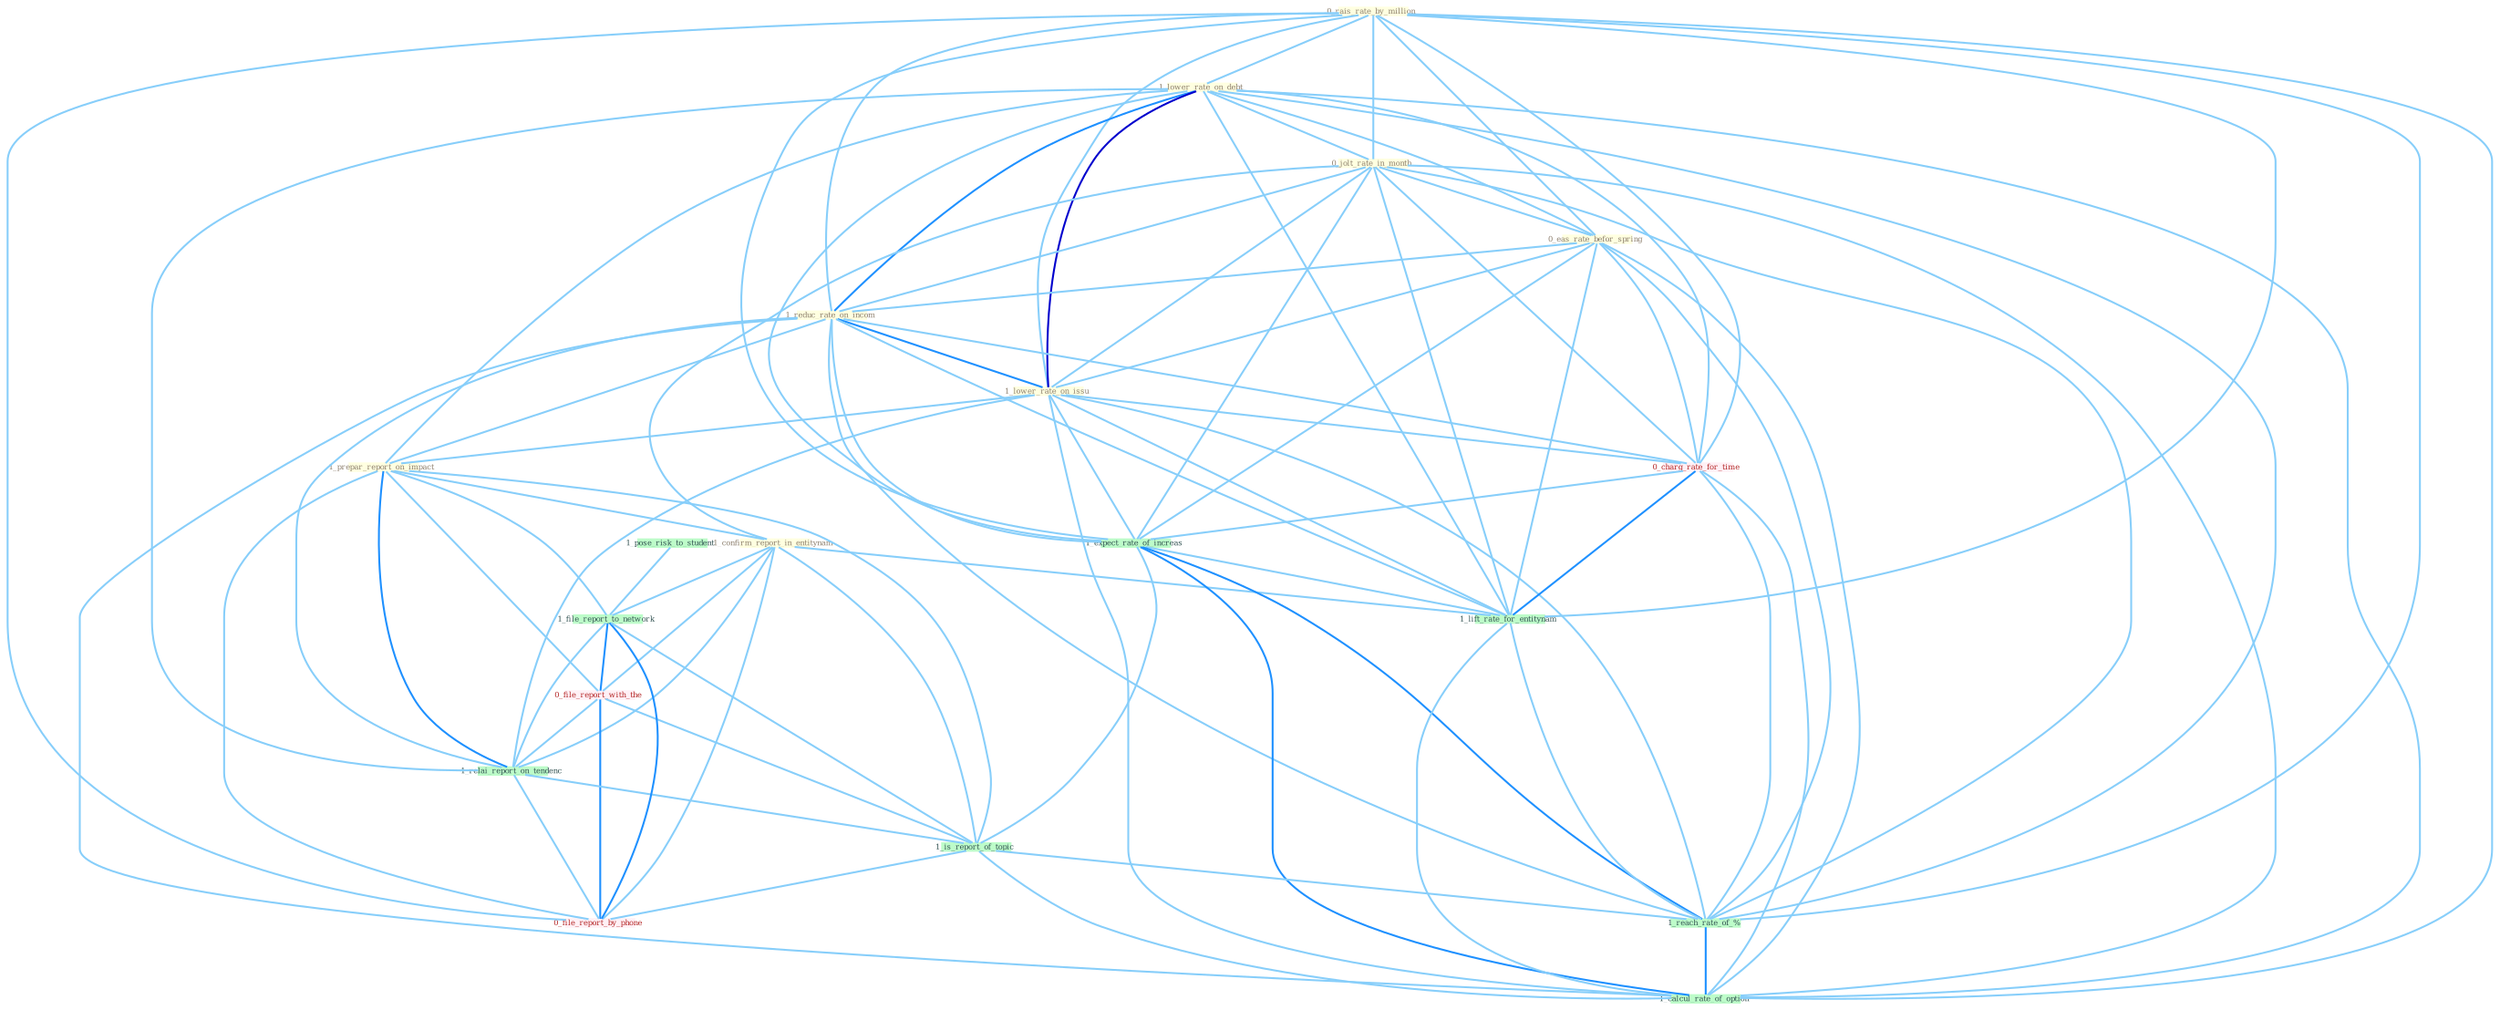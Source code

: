 Graph G{ 
    node
    [shape=polygon,style=filled,width=.5,height=.06,color="#BDFCC9",fixedsize=true,fontsize=4,
    fontcolor="#2f4f4f"];
    {node
    [color="#ffffe0", fontcolor="#8b7d6b"] "0_rais_rate_by_million " "1_lower_rate_on_debt " "0_jolt_rate_in_month " "0_eas_rate_befor_spring " "1_reduc_rate_on_incom " "1_lower_rate_on_issu " "1_prepar_report_on_impact " "1_confirm_report_in_entitynam "}
{node [color="#fff0f5", fontcolor="#b22222"] "0_file_report_with_the " "0_charg_rate_for_time " "0_file_report_by_phone "}
edge [color="#B0E2FF"];

	"0_rais_rate_by_million " -- "1_lower_rate_on_debt " [w="1", color="#87cefa" ];
	"0_rais_rate_by_million " -- "0_jolt_rate_in_month " [w="1", color="#87cefa" ];
	"0_rais_rate_by_million " -- "0_eas_rate_befor_spring " [w="1", color="#87cefa" ];
	"0_rais_rate_by_million " -- "1_reduc_rate_on_incom " [w="1", color="#87cefa" ];
	"0_rais_rate_by_million " -- "1_lower_rate_on_issu " [w="1", color="#87cefa" ];
	"0_rais_rate_by_million " -- "0_charg_rate_for_time " [w="1", color="#87cefa" ];
	"0_rais_rate_by_million " -- "1_expect_rate_of_increas " [w="1", color="#87cefa" ];
	"0_rais_rate_by_million " -- "1_lift_rate_for_entitynam " [w="1", color="#87cefa" ];
	"0_rais_rate_by_million " -- "1_reach_rate_of_% " [w="1", color="#87cefa" ];
	"0_rais_rate_by_million " -- "0_file_report_by_phone " [w="1", color="#87cefa" ];
	"0_rais_rate_by_million " -- "1_calcul_rate_of_option " [w="1", color="#87cefa" ];
	"1_lower_rate_on_debt " -- "0_jolt_rate_in_month " [w="1", color="#87cefa" ];
	"1_lower_rate_on_debt " -- "0_eas_rate_befor_spring " [w="1", color="#87cefa" ];
	"1_lower_rate_on_debt " -- "1_reduc_rate_on_incom " [w="2", color="#1e90ff" , len=0.8];
	"1_lower_rate_on_debt " -- "1_lower_rate_on_issu " [w="3", color="#0000cd" , len=0.6];
	"1_lower_rate_on_debt " -- "1_prepar_report_on_impact " [w="1", color="#87cefa" ];
	"1_lower_rate_on_debt " -- "0_charg_rate_for_time " [w="1", color="#87cefa" ];
	"1_lower_rate_on_debt " -- "1_expect_rate_of_increas " [w="1", color="#87cefa" ];
	"1_lower_rate_on_debt " -- "1_relai_report_on_tendenc " [w="1", color="#87cefa" ];
	"1_lower_rate_on_debt " -- "1_lift_rate_for_entitynam " [w="1", color="#87cefa" ];
	"1_lower_rate_on_debt " -- "1_reach_rate_of_% " [w="1", color="#87cefa" ];
	"1_lower_rate_on_debt " -- "1_calcul_rate_of_option " [w="1", color="#87cefa" ];
	"0_jolt_rate_in_month " -- "0_eas_rate_befor_spring " [w="1", color="#87cefa" ];
	"0_jolt_rate_in_month " -- "1_reduc_rate_on_incom " [w="1", color="#87cefa" ];
	"0_jolt_rate_in_month " -- "1_lower_rate_on_issu " [w="1", color="#87cefa" ];
	"0_jolt_rate_in_month " -- "1_confirm_report_in_entitynam " [w="1", color="#87cefa" ];
	"0_jolt_rate_in_month " -- "0_charg_rate_for_time " [w="1", color="#87cefa" ];
	"0_jolt_rate_in_month " -- "1_expect_rate_of_increas " [w="1", color="#87cefa" ];
	"0_jolt_rate_in_month " -- "1_lift_rate_for_entitynam " [w="1", color="#87cefa" ];
	"0_jolt_rate_in_month " -- "1_reach_rate_of_% " [w="1", color="#87cefa" ];
	"0_jolt_rate_in_month " -- "1_calcul_rate_of_option " [w="1", color="#87cefa" ];
	"0_eas_rate_befor_spring " -- "1_reduc_rate_on_incom " [w="1", color="#87cefa" ];
	"0_eas_rate_befor_spring " -- "1_lower_rate_on_issu " [w="1", color="#87cefa" ];
	"0_eas_rate_befor_spring " -- "0_charg_rate_for_time " [w="1", color="#87cefa" ];
	"0_eas_rate_befor_spring " -- "1_expect_rate_of_increas " [w="1", color="#87cefa" ];
	"0_eas_rate_befor_spring " -- "1_lift_rate_for_entitynam " [w="1", color="#87cefa" ];
	"0_eas_rate_befor_spring " -- "1_reach_rate_of_% " [w="1", color="#87cefa" ];
	"0_eas_rate_befor_spring " -- "1_calcul_rate_of_option " [w="1", color="#87cefa" ];
	"1_reduc_rate_on_incom " -- "1_lower_rate_on_issu " [w="2", color="#1e90ff" , len=0.8];
	"1_reduc_rate_on_incom " -- "1_prepar_report_on_impact " [w="1", color="#87cefa" ];
	"1_reduc_rate_on_incom " -- "0_charg_rate_for_time " [w="1", color="#87cefa" ];
	"1_reduc_rate_on_incom " -- "1_expect_rate_of_increas " [w="1", color="#87cefa" ];
	"1_reduc_rate_on_incom " -- "1_relai_report_on_tendenc " [w="1", color="#87cefa" ];
	"1_reduc_rate_on_incom " -- "1_lift_rate_for_entitynam " [w="1", color="#87cefa" ];
	"1_reduc_rate_on_incom " -- "1_reach_rate_of_% " [w="1", color="#87cefa" ];
	"1_reduc_rate_on_incom " -- "1_calcul_rate_of_option " [w="1", color="#87cefa" ];
	"1_lower_rate_on_issu " -- "1_prepar_report_on_impact " [w="1", color="#87cefa" ];
	"1_lower_rate_on_issu " -- "0_charg_rate_for_time " [w="1", color="#87cefa" ];
	"1_lower_rate_on_issu " -- "1_expect_rate_of_increas " [w="1", color="#87cefa" ];
	"1_lower_rate_on_issu " -- "1_relai_report_on_tendenc " [w="1", color="#87cefa" ];
	"1_lower_rate_on_issu " -- "1_lift_rate_for_entitynam " [w="1", color="#87cefa" ];
	"1_lower_rate_on_issu " -- "1_reach_rate_of_% " [w="1", color="#87cefa" ];
	"1_lower_rate_on_issu " -- "1_calcul_rate_of_option " [w="1", color="#87cefa" ];
	"1_prepar_report_on_impact " -- "1_confirm_report_in_entitynam " [w="1", color="#87cefa" ];
	"1_prepar_report_on_impact " -- "1_file_report_to_network " [w="1", color="#87cefa" ];
	"1_prepar_report_on_impact " -- "0_file_report_with_the " [w="1", color="#87cefa" ];
	"1_prepar_report_on_impact " -- "1_relai_report_on_tendenc " [w="2", color="#1e90ff" , len=0.8];
	"1_prepar_report_on_impact " -- "1_is_report_of_topic " [w="1", color="#87cefa" ];
	"1_prepar_report_on_impact " -- "0_file_report_by_phone " [w="1", color="#87cefa" ];
	"1_confirm_report_in_entitynam " -- "1_file_report_to_network " [w="1", color="#87cefa" ];
	"1_confirm_report_in_entitynam " -- "0_file_report_with_the " [w="1", color="#87cefa" ];
	"1_confirm_report_in_entitynam " -- "1_relai_report_on_tendenc " [w="1", color="#87cefa" ];
	"1_confirm_report_in_entitynam " -- "1_lift_rate_for_entitynam " [w="1", color="#87cefa" ];
	"1_confirm_report_in_entitynam " -- "1_is_report_of_topic " [w="1", color="#87cefa" ];
	"1_confirm_report_in_entitynam " -- "0_file_report_by_phone " [w="1", color="#87cefa" ];
	"1_pose_risk_to_student " -- "1_file_report_to_network " [w="1", color="#87cefa" ];
	"1_file_report_to_network " -- "0_file_report_with_the " [w="2", color="#1e90ff" , len=0.8];
	"1_file_report_to_network " -- "1_relai_report_on_tendenc " [w="1", color="#87cefa" ];
	"1_file_report_to_network " -- "1_is_report_of_topic " [w="1", color="#87cefa" ];
	"1_file_report_to_network " -- "0_file_report_by_phone " [w="2", color="#1e90ff" , len=0.8];
	"0_file_report_with_the " -- "1_relai_report_on_tendenc " [w="1", color="#87cefa" ];
	"0_file_report_with_the " -- "1_is_report_of_topic " [w="1", color="#87cefa" ];
	"0_file_report_with_the " -- "0_file_report_by_phone " [w="2", color="#1e90ff" , len=0.8];
	"0_charg_rate_for_time " -- "1_expect_rate_of_increas " [w="1", color="#87cefa" ];
	"0_charg_rate_for_time " -- "1_lift_rate_for_entitynam " [w="2", color="#1e90ff" , len=0.8];
	"0_charg_rate_for_time " -- "1_reach_rate_of_% " [w="1", color="#87cefa" ];
	"0_charg_rate_for_time " -- "1_calcul_rate_of_option " [w="1", color="#87cefa" ];
	"1_expect_rate_of_increas " -- "1_lift_rate_for_entitynam " [w="1", color="#87cefa" ];
	"1_expect_rate_of_increas " -- "1_is_report_of_topic " [w="1", color="#87cefa" ];
	"1_expect_rate_of_increas " -- "1_reach_rate_of_% " [w="2", color="#1e90ff" , len=0.8];
	"1_expect_rate_of_increas " -- "1_calcul_rate_of_option " [w="2", color="#1e90ff" , len=0.8];
	"1_relai_report_on_tendenc " -- "1_is_report_of_topic " [w="1", color="#87cefa" ];
	"1_relai_report_on_tendenc " -- "0_file_report_by_phone " [w="1", color="#87cefa" ];
	"1_lift_rate_for_entitynam " -- "1_reach_rate_of_% " [w="1", color="#87cefa" ];
	"1_lift_rate_for_entitynam " -- "1_calcul_rate_of_option " [w="1", color="#87cefa" ];
	"1_is_report_of_topic " -- "1_reach_rate_of_% " [w="1", color="#87cefa" ];
	"1_is_report_of_topic " -- "0_file_report_by_phone " [w="1", color="#87cefa" ];
	"1_is_report_of_topic " -- "1_calcul_rate_of_option " [w="1", color="#87cefa" ];
	"1_reach_rate_of_% " -- "1_calcul_rate_of_option " [w="2", color="#1e90ff" , len=0.8];
}